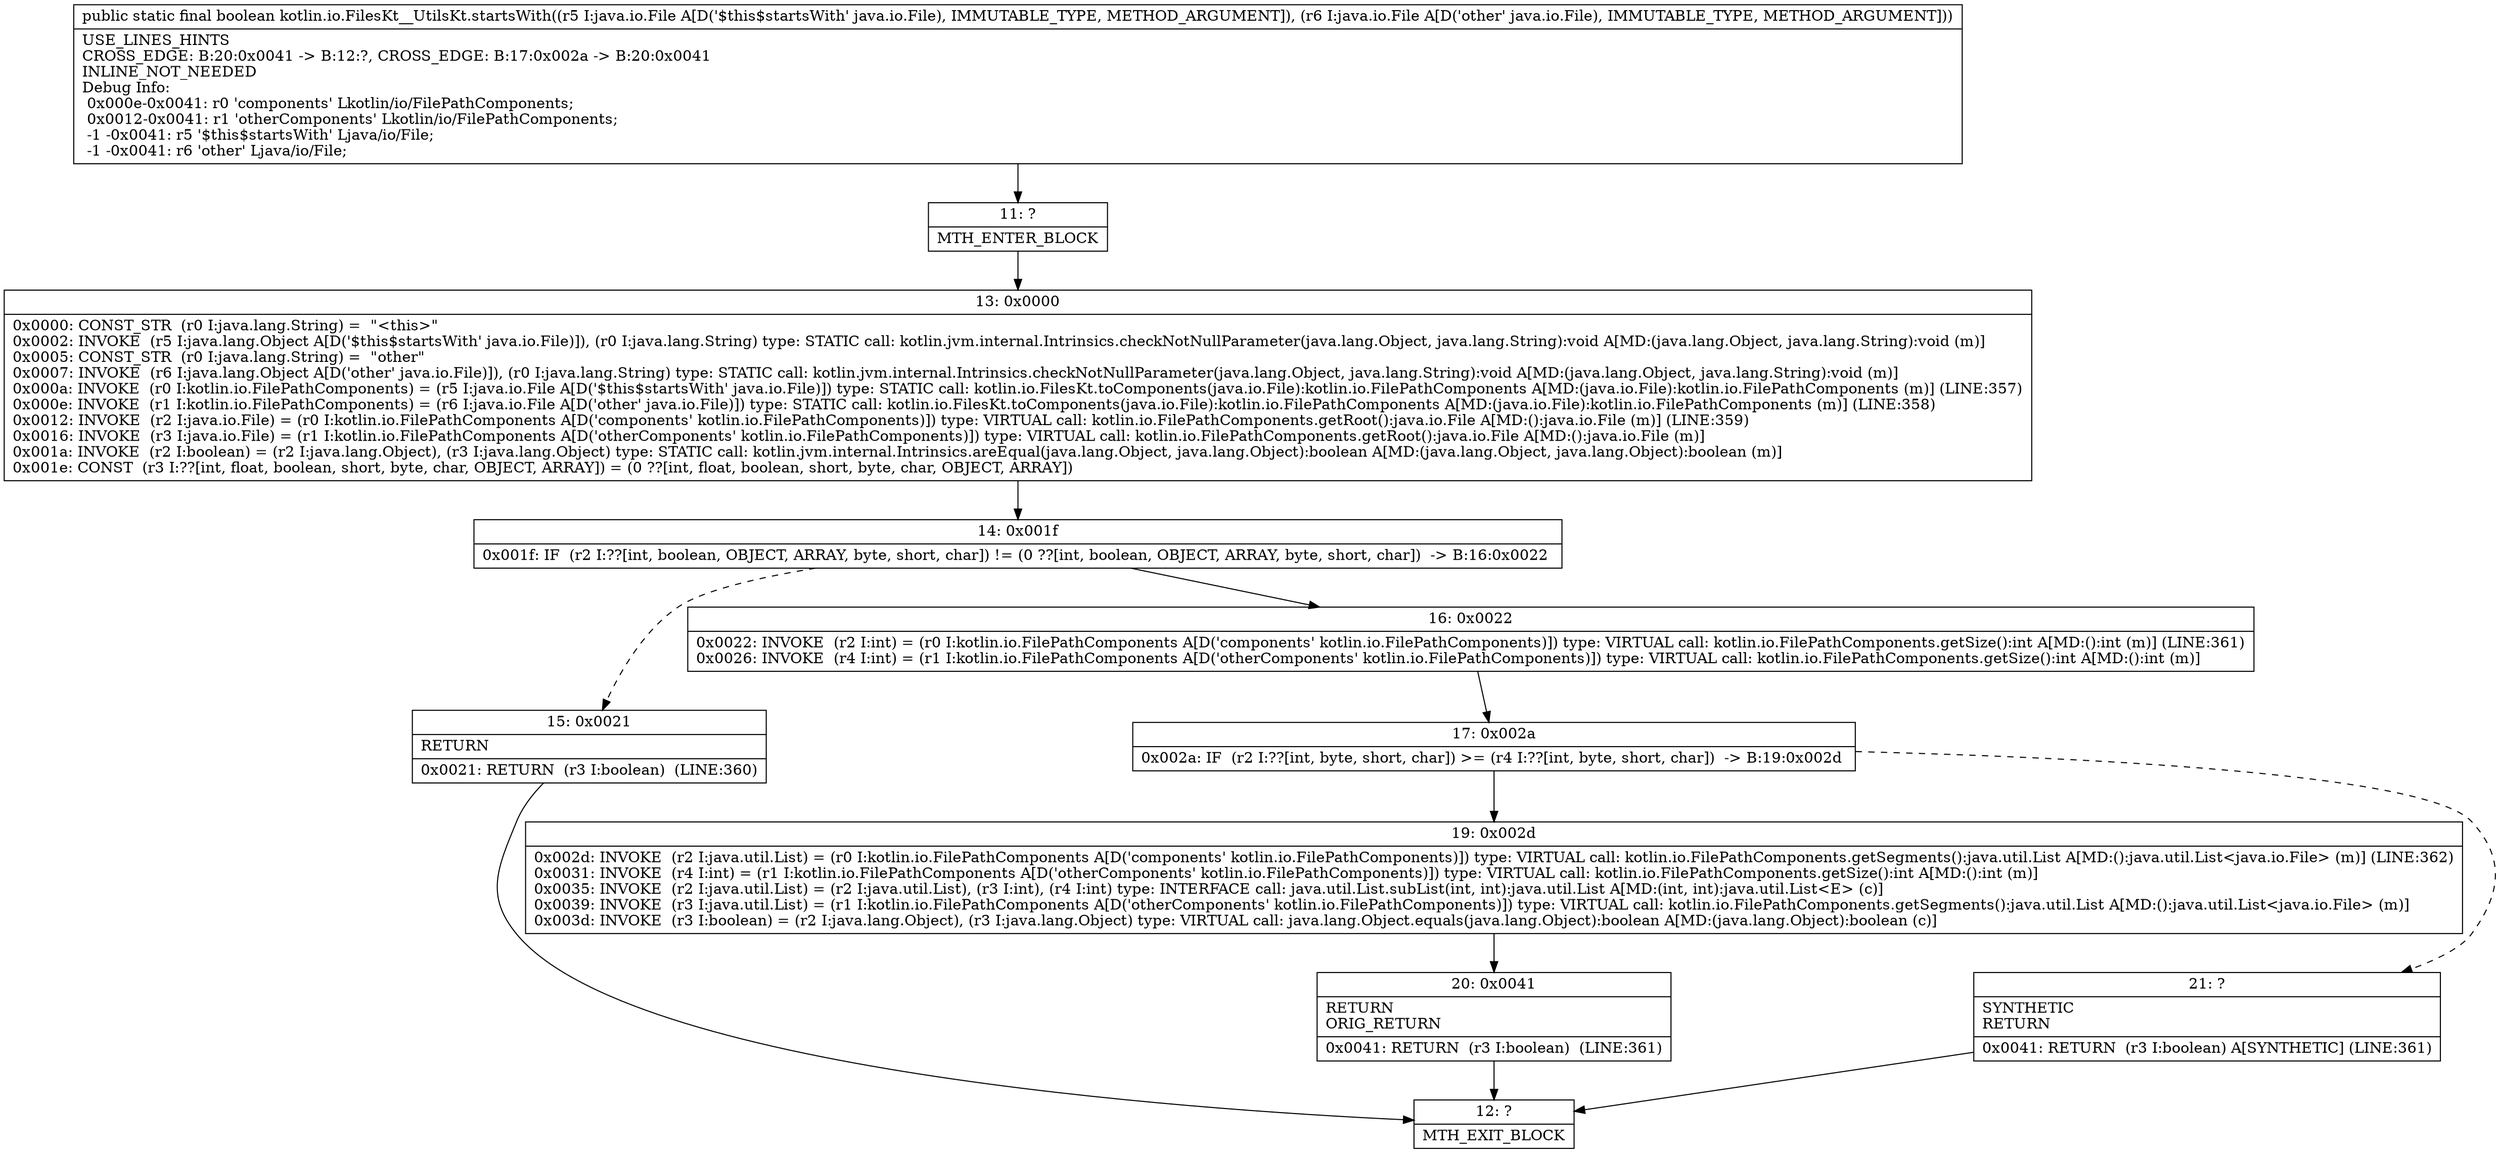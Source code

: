 digraph "CFG forkotlin.io.FilesKt__UtilsKt.startsWith(Ljava\/io\/File;Ljava\/io\/File;)Z" {
Node_11 [shape=record,label="{11\:\ ?|MTH_ENTER_BLOCK\l}"];
Node_13 [shape=record,label="{13\:\ 0x0000|0x0000: CONST_STR  (r0 I:java.lang.String) =  \"\<this\>\" \l0x0002: INVOKE  (r5 I:java.lang.Object A[D('$this$startsWith' java.io.File)]), (r0 I:java.lang.String) type: STATIC call: kotlin.jvm.internal.Intrinsics.checkNotNullParameter(java.lang.Object, java.lang.String):void A[MD:(java.lang.Object, java.lang.String):void (m)]\l0x0005: CONST_STR  (r0 I:java.lang.String) =  \"other\" \l0x0007: INVOKE  (r6 I:java.lang.Object A[D('other' java.io.File)]), (r0 I:java.lang.String) type: STATIC call: kotlin.jvm.internal.Intrinsics.checkNotNullParameter(java.lang.Object, java.lang.String):void A[MD:(java.lang.Object, java.lang.String):void (m)]\l0x000a: INVOKE  (r0 I:kotlin.io.FilePathComponents) = (r5 I:java.io.File A[D('$this$startsWith' java.io.File)]) type: STATIC call: kotlin.io.FilesKt.toComponents(java.io.File):kotlin.io.FilePathComponents A[MD:(java.io.File):kotlin.io.FilePathComponents (m)] (LINE:357)\l0x000e: INVOKE  (r1 I:kotlin.io.FilePathComponents) = (r6 I:java.io.File A[D('other' java.io.File)]) type: STATIC call: kotlin.io.FilesKt.toComponents(java.io.File):kotlin.io.FilePathComponents A[MD:(java.io.File):kotlin.io.FilePathComponents (m)] (LINE:358)\l0x0012: INVOKE  (r2 I:java.io.File) = (r0 I:kotlin.io.FilePathComponents A[D('components' kotlin.io.FilePathComponents)]) type: VIRTUAL call: kotlin.io.FilePathComponents.getRoot():java.io.File A[MD:():java.io.File (m)] (LINE:359)\l0x0016: INVOKE  (r3 I:java.io.File) = (r1 I:kotlin.io.FilePathComponents A[D('otherComponents' kotlin.io.FilePathComponents)]) type: VIRTUAL call: kotlin.io.FilePathComponents.getRoot():java.io.File A[MD:():java.io.File (m)]\l0x001a: INVOKE  (r2 I:boolean) = (r2 I:java.lang.Object), (r3 I:java.lang.Object) type: STATIC call: kotlin.jvm.internal.Intrinsics.areEqual(java.lang.Object, java.lang.Object):boolean A[MD:(java.lang.Object, java.lang.Object):boolean (m)]\l0x001e: CONST  (r3 I:??[int, float, boolean, short, byte, char, OBJECT, ARRAY]) = (0 ??[int, float, boolean, short, byte, char, OBJECT, ARRAY]) \l}"];
Node_14 [shape=record,label="{14\:\ 0x001f|0x001f: IF  (r2 I:??[int, boolean, OBJECT, ARRAY, byte, short, char]) != (0 ??[int, boolean, OBJECT, ARRAY, byte, short, char])  \-\> B:16:0x0022 \l}"];
Node_15 [shape=record,label="{15\:\ 0x0021|RETURN\l|0x0021: RETURN  (r3 I:boolean)  (LINE:360)\l}"];
Node_12 [shape=record,label="{12\:\ ?|MTH_EXIT_BLOCK\l}"];
Node_16 [shape=record,label="{16\:\ 0x0022|0x0022: INVOKE  (r2 I:int) = (r0 I:kotlin.io.FilePathComponents A[D('components' kotlin.io.FilePathComponents)]) type: VIRTUAL call: kotlin.io.FilePathComponents.getSize():int A[MD:():int (m)] (LINE:361)\l0x0026: INVOKE  (r4 I:int) = (r1 I:kotlin.io.FilePathComponents A[D('otherComponents' kotlin.io.FilePathComponents)]) type: VIRTUAL call: kotlin.io.FilePathComponents.getSize():int A[MD:():int (m)]\l}"];
Node_17 [shape=record,label="{17\:\ 0x002a|0x002a: IF  (r2 I:??[int, byte, short, char]) \>= (r4 I:??[int, byte, short, char])  \-\> B:19:0x002d \l}"];
Node_19 [shape=record,label="{19\:\ 0x002d|0x002d: INVOKE  (r2 I:java.util.List) = (r0 I:kotlin.io.FilePathComponents A[D('components' kotlin.io.FilePathComponents)]) type: VIRTUAL call: kotlin.io.FilePathComponents.getSegments():java.util.List A[MD:():java.util.List\<java.io.File\> (m)] (LINE:362)\l0x0031: INVOKE  (r4 I:int) = (r1 I:kotlin.io.FilePathComponents A[D('otherComponents' kotlin.io.FilePathComponents)]) type: VIRTUAL call: kotlin.io.FilePathComponents.getSize():int A[MD:():int (m)]\l0x0035: INVOKE  (r2 I:java.util.List) = (r2 I:java.util.List), (r3 I:int), (r4 I:int) type: INTERFACE call: java.util.List.subList(int, int):java.util.List A[MD:(int, int):java.util.List\<E\> (c)]\l0x0039: INVOKE  (r3 I:java.util.List) = (r1 I:kotlin.io.FilePathComponents A[D('otherComponents' kotlin.io.FilePathComponents)]) type: VIRTUAL call: kotlin.io.FilePathComponents.getSegments():java.util.List A[MD:():java.util.List\<java.io.File\> (m)]\l0x003d: INVOKE  (r3 I:boolean) = (r2 I:java.lang.Object), (r3 I:java.lang.Object) type: VIRTUAL call: java.lang.Object.equals(java.lang.Object):boolean A[MD:(java.lang.Object):boolean (c)]\l}"];
Node_20 [shape=record,label="{20\:\ 0x0041|RETURN\lORIG_RETURN\l|0x0041: RETURN  (r3 I:boolean)  (LINE:361)\l}"];
Node_21 [shape=record,label="{21\:\ ?|SYNTHETIC\lRETURN\l|0x0041: RETURN  (r3 I:boolean) A[SYNTHETIC] (LINE:361)\l}"];
MethodNode[shape=record,label="{public static final boolean kotlin.io.FilesKt__UtilsKt.startsWith((r5 I:java.io.File A[D('$this$startsWith' java.io.File), IMMUTABLE_TYPE, METHOD_ARGUMENT]), (r6 I:java.io.File A[D('other' java.io.File), IMMUTABLE_TYPE, METHOD_ARGUMENT]))  | USE_LINES_HINTS\lCROSS_EDGE: B:20:0x0041 \-\> B:12:?, CROSS_EDGE: B:17:0x002a \-\> B:20:0x0041\lINLINE_NOT_NEEDED\lDebug Info:\l  0x000e\-0x0041: r0 'components' Lkotlin\/io\/FilePathComponents;\l  0x0012\-0x0041: r1 'otherComponents' Lkotlin\/io\/FilePathComponents;\l  \-1 \-0x0041: r5 '$this$startsWith' Ljava\/io\/File;\l  \-1 \-0x0041: r6 'other' Ljava\/io\/File;\l}"];
MethodNode -> Node_11;Node_11 -> Node_13;
Node_13 -> Node_14;
Node_14 -> Node_15[style=dashed];
Node_14 -> Node_16;
Node_15 -> Node_12;
Node_16 -> Node_17;
Node_17 -> Node_19;
Node_17 -> Node_21[style=dashed];
Node_19 -> Node_20;
Node_20 -> Node_12;
Node_21 -> Node_12;
}


